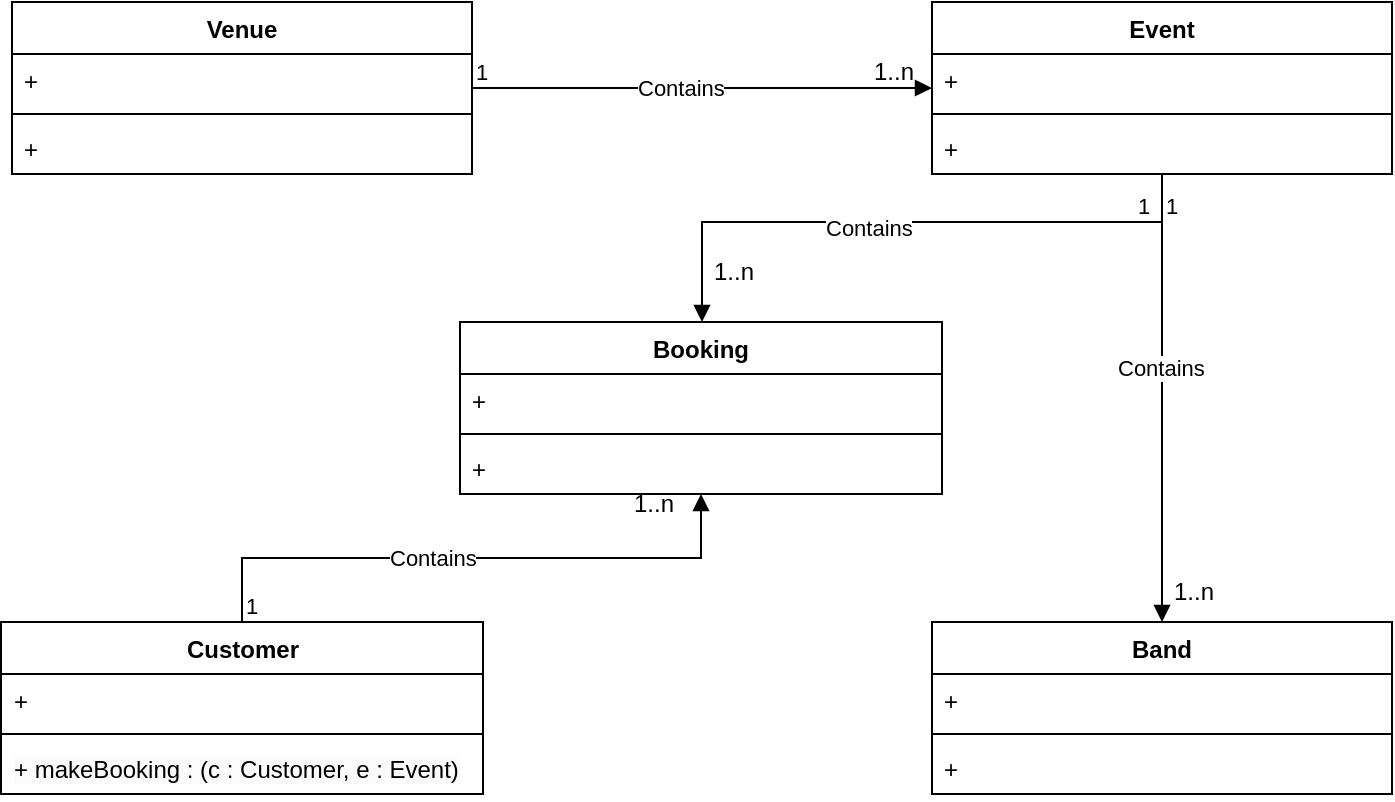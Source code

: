 <mxfile version="24.7.17">
  <diagram name="Class Diagram" id="esTnKoz81oXDHmwzc29A">
    <mxGraphModel dx="1076" dy="474" grid="1" gridSize="10" guides="1" tooltips="1" connect="1" arrows="1" fold="1" page="1" pageScale="1" pageWidth="827" pageHeight="1169" math="0" shadow="0">
      <root>
        <mxCell id="0" />
        <mxCell id="1" parent="0" />
        <mxCell id="AvpDcG7OvTTue4gCznlu-1" value="Venue" style="swimlane;fontStyle=1;align=center;verticalAlign=top;childLayout=stackLayout;horizontal=1;startSize=26;horizontalStack=0;resizeParent=1;resizeParentMax=0;resizeLast=0;collapsible=1;marginBottom=0;whiteSpace=wrap;html=1;" vertex="1" parent="1">
          <mxGeometry x="69" y="40" width="230" height="86" as="geometry" />
        </mxCell>
        <mxCell id="AvpDcG7OvTTue4gCznlu-2" value="+" style="text;strokeColor=none;fillColor=none;align=left;verticalAlign=top;spacingLeft=4;spacingRight=4;overflow=hidden;rotatable=0;points=[[0,0.5],[1,0.5]];portConstraint=eastwest;whiteSpace=wrap;html=1;" vertex="1" parent="AvpDcG7OvTTue4gCznlu-1">
          <mxGeometry y="26" width="230" height="26" as="geometry" />
        </mxCell>
        <mxCell id="AvpDcG7OvTTue4gCznlu-3" value="" style="line;strokeWidth=1;fillColor=none;align=left;verticalAlign=middle;spacingTop=-1;spacingLeft=3;spacingRight=3;rotatable=0;labelPosition=right;points=[];portConstraint=eastwest;strokeColor=inherit;" vertex="1" parent="AvpDcG7OvTTue4gCznlu-1">
          <mxGeometry y="52" width="230" height="8" as="geometry" />
        </mxCell>
        <mxCell id="AvpDcG7OvTTue4gCznlu-4" value="+" style="text;strokeColor=none;fillColor=none;align=left;verticalAlign=top;spacingLeft=4;spacingRight=4;overflow=hidden;rotatable=0;points=[[0,0.5],[1,0.5]];portConstraint=eastwest;whiteSpace=wrap;html=1;" vertex="1" parent="AvpDcG7OvTTue4gCznlu-1">
          <mxGeometry y="60" width="230" height="26" as="geometry" />
        </mxCell>
        <mxCell id="AvpDcG7OvTTue4gCznlu-6" value="Event" style="swimlane;fontStyle=1;align=center;verticalAlign=top;childLayout=stackLayout;horizontal=1;startSize=26;horizontalStack=0;resizeParent=1;resizeParentMax=0;resizeLast=0;collapsible=1;marginBottom=0;whiteSpace=wrap;html=1;" vertex="1" parent="1">
          <mxGeometry x="529" y="40" width="230" height="86" as="geometry" />
        </mxCell>
        <mxCell id="AvpDcG7OvTTue4gCznlu-7" value="+" style="text;strokeColor=none;fillColor=none;align=left;verticalAlign=top;spacingLeft=4;spacingRight=4;overflow=hidden;rotatable=0;points=[[0,0.5],[1,0.5]];portConstraint=eastwest;whiteSpace=wrap;html=1;" vertex="1" parent="AvpDcG7OvTTue4gCznlu-6">
          <mxGeometry y="26" width="230" height="26" as="geometry" />
        </mxCell>
        <mxCell id="AvpDcG7OvTTue4gCznlu-8" value="" style="line;strokeWidth=1;fillColor=none;align=left;verticalAlign=middle;spacingTop=-1;spacingLeft=3;spacingRight=3;rotatable=0;labelPosition=right;points=[];portConstraint=eastwest;strokeColor=inherit;" vertex="1" parent="AvpDcG7OvTTue4gCznlu-6">
          <mxGeometry y="52" width="230" height="8" as="geometry" />
        </mxCell>
        <mxCell id="AvpDcG7OvTTue4gCznlu-9" value="+" style="text;strokeColor=none;fillColor=none;align=left;verticalAlign=top;spacingLeft=4;spacingRight=4;overflow=hidden;rotatable=0;points=[[0,0.5],[1,0.5]];portConstraint=eastwest;whiteSpace=wrap;html=1;" vertex="1" parent="AvpDcG7OvTTue4gCznlu-6">
          <mxGeometry y="60" width="230" height="26" as="geometry" />
        </mxCell>
        <mxCell id="AvpDcG7OvTTue4gCznlu-10" value="Customer" style="swimlane;fontStyle=1;align=center;verticalAlign=top;childLayout=stackLayout;horizontal=1;startSize=26;horizontalStack=0;resizeParent=1;resizeParentMax=0;resizeLast=0;collapsible=1;marginBottom=0;whiteSpace=wrap;html=1;" vertex="1" parent="1">
          <mxGeometry x="63.5" y="350" width="241" height="86" as="geometry" />
        </mxCell>
        <mxCell id="AvpDcG7OvTTue4gCznlu-11" value="+" style="text;strokeColor=none;fillColor=none;align=left;verticalAlign=top;spacingLeft=4;spacingRight=4;overflow=hidden;rotatable=0;points=[[0,0.5],[1,0.5]];portConstraint=eastwest;whiteSpace=wrap;html=1;" vertex="1" parent="AvpDcG7OvTTue4gCznlu-10">
          <mxGeometry y="26" width="241" height="26" as="geometry" />
        </mxCell>
        <mxCell id="AvpDcG7OvTTue4gCznlu-12" value="" style="line;strokeWidth=1;fillColor=none;align=left;verticalAlign=middle;spacingTop=-1;spacingLeft=3;spacingRight=3;rotatable=0;labelPosition=right;points=[];portConstraint=eastwest;strokeColor=inherit;" vertex="1" parent="AvpDcG7OvTTue4gCznlu-10">
          <mxGeometry y="52" width="241" height="8" as="geometry" />
        </mxCell>
        <mxCell id="AvpDcG7OvTTue4gCznlu-13" value="&lt;span style=&quot;color: rgb(0, 0, 0); font-family: Helvetica; font-size: 12px; font-style: normal; font-variant-ligatures: normal; font-variant-caps: normal; font-weight: 400; letter-spacing: normal; orphans: 2; text-align: left; text-indent: 0px; text-transform: none; widows: 2; word-spacing: 0px; -webkit-text-stroke-width: 0px; white-space: normal; background-color: rgb(251, 251, 251); text-decoration-thickness: initial; text-decoration-style: initial; text-decoration-color: initial; display: inline !important; float: none;&quot;&gt;+ makeBooking : (c : Customer, e : Event)&lt;/span&gt;" style="text;strokeColor=none;fillColor=none;align=left;verticalAlign=top;spacingLeft=4;spacingRight=4;overflow=hidden;rotatable=0;points=[[0,0.5],[1,0.5]];portConstraint=eastwest;whiteSpace=wrap;html=1;" vertex="1" parent="AvpDcG7OvTTue4gCznlu-10">
          <mxGeometry y="60" width="241" height="26" as="geometry" />
        </mxCell>
        <mxCell id="AvpDcG7OvTTue4gCznlu-14" value="Booking" style="swimlane;fontStyle=1;align=center;verticalAlign=top;childLayout=stackLayout;horizontal=1;startSize=26;horizontalStack=0;resizeParent=1;resizeParentMax=0;resizeLast=0;collapsible=1;marginBottom=0;whiteSpace=wrap;html=1;" vertex="1" parent="1">
          <mxGeometry x="293" y="200" width="241" height="86" as="geometry" />
        </mxCell>
        <mxCell id="AvpDcG7OvTTue4gCznlu-15" value="+" style="text;strokeColor=none;fillColor=none;align=left;verticalAlign=top;spacingLeft=4;spacingRight=4;overflow=hidden;rotatable=0;points=[[0,0.5],[1,0.5]];portConstraint=eastwest;whiteSpace=wrap;html=1;" vertex="1" parent="AvpDcG7OvTTue4gCznlu-14">
          <mxGeometry y="26" width="241" height="26" as="geometry" />
        </mxCell>
        <mxCell id="AvpDcG7OvTTue4gCznlu-16" value="" style="line;strokeWidth=1;fillColor=none;align=left;verticalAlign=middle;spacingTop=-1;spacingLeft=3;spacingRight=3;rotatable=0;labelPosition=right;points=[];portConstraint=eastwest;strokeColor=inherit;" vertex="1" parent="AvpDcG7OvTTue4gCznlu-14">
          <mxGeometry y="52" width="241" height="8" as="geometry" />
        </mxCell>
        <mxCell id="AvpDcG7OvTTue4gCznlu-17" value="+" style="text;strokeColor=none;fillColor=none;align=left;verticalAlign=top;spacingLeft=4;spacingRight=4;overflow=hidden;rotatable=0;points=[[0,0.5],[1,0.5]];portConstraint=eastwest;whiteSpace=wrap;html=1;" vertex="1" parent="AvpDcG7OvTTue4gCznlu-14">
          <mxGeometry y="60" width="241" height="26" as="geometry" />
        </mxCell>
        <mxCell id="AvpDcG7OvTTue4gCznlu-18" value="Band" style="swimlane;fontStyle=1;align=center;verticalAlign=top;childLayout=stackLayout;horizontal=1;startSize=26;horizontalStack=0;resizeParent=1;resizeParentMax=0;resizeLast=0;collapsible=1;marginBottom=0;whiteSpace=wrap;html=1;" vertex="1" parent="1">
          <mxGeometry x="529" y="350" width="230" height="86" as="geometry" />
        </mxCell>
        <mxCell id="AvpDcG7OvTTue4gCznlu-19" value="+" style="text;strokeColor=none;fillColor=none;align=left;verticalAlign=top;spacingLeft=4;spacingRight=4;overflow=hidden;rotatable=0;points=[[0,0.5],[1,0.5]];portConstraint=eastwest;whiteSpace=wrap;html=1;" vertex="1" parent="AvpDcG7OvTTue4gCznlu-18">
          <mxGeometry y="26" width="230" height="26" as="geometry" />
        </mxCell>
        <mxCell id="AvpDcG7OvTTue4gCznlu-20" value="" style="line;strokeWidth=1;fillColor=none;align=left;verticalAlign=middle;spacingTop=-1;spacingLeft=3;spacingRight=3;rotatable=0;labelPosition=right;points=[];portConstraint=eastwest;strokeColor=inherit;" vertex="1" parent="AvpDcG7OvTTue4gCznlu-18">
          <mxGeometry y="52" width="230" height="8" as="geometry" />
        </mxCell>
        <mxCell id="AvpDcG7OvTTue4gCznlu-21" value="+" style="text;strokeColor=none;fillColor=none;align=left;verticalAlign=top;spacingLeft=4;spacingRight=4;overflow=hidden;rotatable=0;points=[[0,0.5],[1,0.5]];portConstraint=eastwest;whiteSpace=wrap;html=1;" vertex="1" parent="AvpDcG7OvTTue4gCznlu-18">
          <mxGeometry y="60" width="230" height="26" as="geometry" />
        </mxCell>
        <mxCell id="AvpDcG7OvTTue4gCznlu-24" value="Contains" style="endArrow=block;endFill=1;html=1;edgeStyle=orthogonalEdgeStyle;align=left;verticalAlign=top;rounded=0;" edge="1" parent="1" source="AvpDcG7OvTTue4gCznlu-1" target="AvpDcG7OvTTue4gCznlu-6">
          <mxGeometry x="-0.296" y="13" relative="1" as="geometry">
            <mxPoint x="320" y="100" as="sourcePoint" />
            <mxPoint x="480" y="100" as="targetPoint" />
            <mxPoint as="offset" />
          </mxGeometry>
        </mxCell>
        <mxCell id="AvpDcG7OvTTue4gCznlu-25" value="1" style="edgeLabel;resizable=0;html=1;align=left;verticalAlign=bottom;" connectable="0" vertex="1" parent="AvpDcG7OvTTue4gCznlu-24">
          <mxGeometry x="-1" relative="1" as="geometry" />
        </mxCell>
        <mxCell id="AvpDcG7OvTTue4gCznlu-26" value="1..n" style="text;strokeColor=none;align=center;fillColor=none;html=1;verticalAlign=middle;whiteSpace=wrap;rounded=0;" vertex="1" parent="1">
          <mxGeometry x="480" y="60" width="60" height="30" as="geometry" />
        </mxCell>
        <mxCell id="AvpDcG7OvTTue4gCznlu-28" value="Contains" style="endArrow=block;endFill=1;html=1;edgeStyle=orthogonalEdgeStyle;align=left;verticalAlign=top;rounded=0;" edge="1" parent="1" source="AvpDcG7OvTTue4gCznlu-6" target="AvpDcG7OvTTue4gCznlu-18">
          <mxGeometry x="-0.25" y="-24" relative="1" as="geometry">
            <mxPoint x="640" y="183" as="sourcePoint" />
            <mxPoint x="870" y="183" as="targetPoint" />
            <mxPoint as="offset" />
          </mxGeometry>
        </mxCell>
        <mxCell id="AvpDcG7OvTTue4gCznlu-29" value="1" style="edgeLabel;resizable=0;html=1;align=left;verticalAlign=bottom;" connectable="0" vertex="1" parent="AvpDcG7OvTTue4gCznlu-28">
          <mxGeometry x="-1" relative="1" as="geometry">
            <mxPoint y="24" as="offset" />
          </mxGeometry>
        </mxCell>
        <mxCell id="AvpDcG7OvTTue4gCznlu-30" value="1..n" style="text;strokeColor=none;align=center;fillColor=none;html=1;verticalAlign=middle;whiteSpace=wrap;rounded=0;" vertex="1" parent="1">
          <mxGeometry x="630" y="320" width="60" height="30" as="geometry" />
        </mxCell>
        <mxCell id="AvpDcG7OvTTue4gCznlu-31" value="Contains" style="endArrow=block;endFill=1;html=1;edgeStyle=orthogonalEdgeStyle;align=left;verticalAlign=top;rounded=0;" edge="1" parent="1" source="AvpDcG7OvTTue4gCznlu-6" target="AvpDcG7OvTTue4gCznlu-14">
          <mxGeometry x="0.279" y="-10" relative="1" as="geometry">
            <mxPoint x="350" y="160" as="sourcePoint" />
            <mxPoint x="460" y="120" as="targetPoint" />
            <mxPoint as="offset" />
            <Array as="points">
              <mxPoint x="644" y="150" />
              <mxPoint x="414" y="150" />
            </Array>
          </mxGeometry>
        </mxCell>
        <mxCell id="AvpDcG7OvTTue4gCznlu-32" value="1" style="edgeLabel;resizable=0;html=1;align=left;verticalAlign=bottom;" connectable="0" vertex="1" parent="AvpDcG7OvTTue4gCznlu-31">
          <mxGeometry x="-1" relative="1" as="geometry">
            <mxPoint x="-14" y="24" as="offset" />
          </mxGeometry>
        </mxCell>
        <mxCell id="AvpDcG7OvTTue4gCznlu-33" value="1..n" style="text;strokeColor=none;align=center;fillColor=none;html=1;verticalAlign=middle;whiteSpace=wrap;rounded=0;" vertex="1" parent="1">
          <mxGeometry x="400" y="160" width="60" height="30" as="geometry" />
        </mxCell>
        <mxCell id="AvpDcG7OvTTue4gCznlu-34" value="Contains" style="endArrow=block;endFill=1;html=1;edgeStyle=orthogonalEdgeStyle;align=left;verticalAlign=top;rounded=0;exitX=0.5;exitY=0;exitDx=0;exitDy=0;" edge="1" parent="1" source="AvpDcG7OvTTue4gCznlu-10" target="AvpDcG7OvTTue4gCznlu-14">
          <mxGeometry x="-0.296" y="13" relative="1" as="geometry">
            <mxPoint x="219" y="323" as="sourcePoint" />
            <mxPoint x="449" y="323" as="targetPoint" />
            <mxPoint as="offset" />
          </mxGeometry>
        </mxCell>
        <mxCell id="AvpDcG7OvTTue4gCznlu-35" value="1" style="edgeLabel;resizable=0;html=1;align=left;verticalAlign=bottom;" connectable="0" vertex="1" parent="AvpDcG7OvTTue4gCznlu-34">
          <mxGeometry x="-1" relative="1" as="geometry" />
        </mxCell>
        <mxCell id="AvpDcG7OvTTue4gCznlu-36" value="1..n" style="text;strokeColor=none;align=center;fillColor=none;html=1;verticalAlign=middle;whiteSpace=wrap;rounded=0;" vertex="1" parent="1">
          <mxGeometry x="360" y="276" width="60" height="30" as="geometry" />
        </mxCell>
      </root>
    </mxGraphModel>
  </diagram>
</mxfile>

